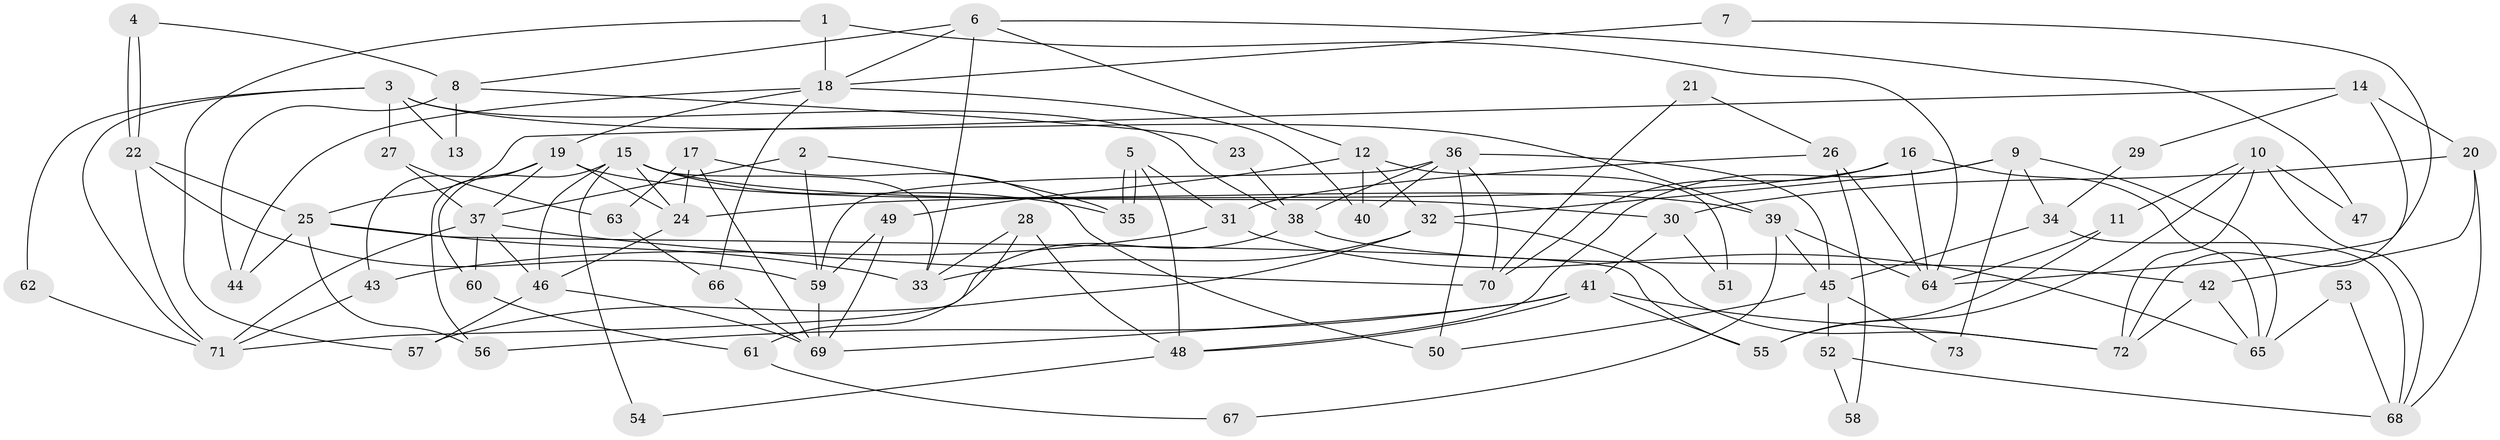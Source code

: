 // coarse degree distribution, {4: 0.24444444444444444, 8: 0.1111111111111111, 6: 0.15555555555555556, 5: 0.13333333333333333, 2: 0.13333333333333333, 9: 0.044444444444444446, 7: 0.08888888888888889, 3: 0.08888888888888889}
// Generated by graph-tools (version 1.1) at 2025/23/03/03/25 07:23:57]
// undirected, 73 vertices, 146 edges
graph export_dot {
graph [start="1"]
  node [color=gray90,style=filled];
  1;
  2;
  3;
  4;
  5;
  6;
  7;
  8;
  9;
  10;
  11;
  12;
  13;
  14;
  15;
  16;
  17;
  18;
  19;
  20;
  21;
  22;
  23;
  24;
  25;
  26;
  27;
  28;
  29;
  30;
  31;
  32;
  33;
  34;
  35;
  36;
  37;
  38;
  39;
  40;
  41;
  42;
  43;
  44;
  45;
  46;
  47;
  48;
  49;
  50;
  51;
  52;
  53;
  54;
  55;
  56;
  57;
  58;
  59;
  60;
  61;
  62;
  63;
  64;
  65;
  66;
  67;
  68;
  69;
  70;
  71;
  72;
  73;
  1 -- 64;
  1 -- 57;
  1 -- 18;
  2 -- 35;
  2 -- 37;
  2 -- 59;
  3 -- 39;
  3 -- 71;
  3 -- 13;
  3 -- 27;
  3 -- 38;
  3 -- 62;
  4 -- 22;
  4 -- 22;
  4 -- 8;
  5 -- 48;
  5 -- 35;
  5 -- 35;
  5 -- 31;
  6 -- 12;
  6 -- 18;
  6 -- 8;
  6 -- 33;
  6 -- 47;
  7 -- 18;
  7 -- 64;
  8 -- 44;
  8 -- 13;
  8 -- 23;
  9 -- 32;
  9 -- 65;
  9 -- 34;
  9 -- 48;
  9 -- 73;
  10 -- 55;
  10 -- 72;
  10 -- 11;
  10 -- 47;
  10 -- 68;
  11 -- 64;
  11 -- 55;
  12 -- 40;
  12 -- 32;
  12 -- 49;
  12 -- 51;
  14 -- 25;
  14 -- 20;
  14 -- 29;
  14 -- 72;
  15 -- 33;
  15 -- 24;
  15 -- 30;
  15 -- 35;
  15 -- 46;
  15 -- 54;
  15 -- 60;
  16 -- 24;
  16 -- 70;
  16 -- 64;
  16 -- 65;
  17 -- 63;
  17 -- 69;
  17 -- 24;
  17 -- 50;
  18 -- 19;
  18 -- 40;
  18 -- 44;
  18 -- 66;
  19 -- 24;
  19 -- 56;
  19 -- 37;
  19 -- 39;
  19 -- 43;
  20 -- 68;
  20 -- 42;
  20 -- 30;
  21 -- 26;
  21 -- 70;
  22 -- 59;
  22 -- 25;
  22 -- 71;
  23 -- 38;
  24 -- 46;
  25 -- 55;
  25 -- 33;
  25 -- 44;
  25 -- 56;
  26 -- 31;
  26 -- 64;
  26 -- 58;
  27 -- 37;
  27 -- 63;
  28 -- 48;
  28 -- 33;
  28 -- 61;
  29 -- 34;
  30 -- 41;
  30 -- 51;
  31 -- 43;
  31 -- 65;
  32 -- 33;
  32 -- 72;
  32 -- 57;
  34 -- 45;
  34 -- 68;
  36 -- 59;
  36 -- 38;
  36 -- 40;
  36 -- 45;
  36 -- 50;
  36 -- 70;
  37 -- 46;
  37 -- 60;
  37 -- 70;
  37 -- 71;
  38 -- 71;
  38 -- 42;
  39 -- 45;
  39 -- 64;
  39 -- 67;
  41 -- 72;
  41 -- 48;
  41 -- 55;
  41 -- 56;
  41 -- 69;
  42 -- 65;
  42 -- 72;
  43 -- 71;
  45 -- 50;
  45 -- 52;
  45 -- 73;
  46 -- 69;
  46 -- 57;
  48 -- 54;
  49 -- 59;
  49 -- 69;
  52 -- 68;
  52 -- 58;
  53 -- 68;
  53 -- 65;
  59 -- 69;
  60 -- 61;
  61 -- 67;
  62 -- 71;
  63 -- 66;
  66 -- 69;
}
